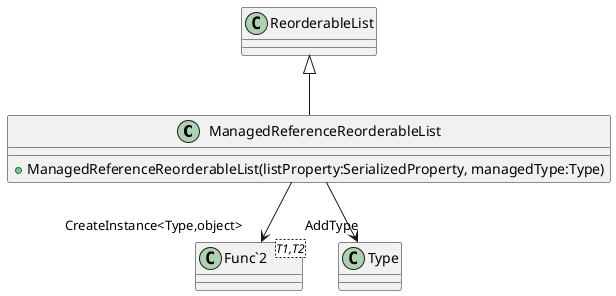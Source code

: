 @startuml
class ManagedReferenceReorderableList {
    + ManagedReferenceReorderableList(listProperty:SerializedProperty, managedType:Type)
}
class "Func`2"<T1,T2> {
}
ReorderableList <|-- ManagedReferenceReorderableList
ManagedReferenceReorderableList --> "AddType" Type
ManagedReferenceReorderableList --> "CreateInstance<Type,object>" "Func`2"
@enduml
